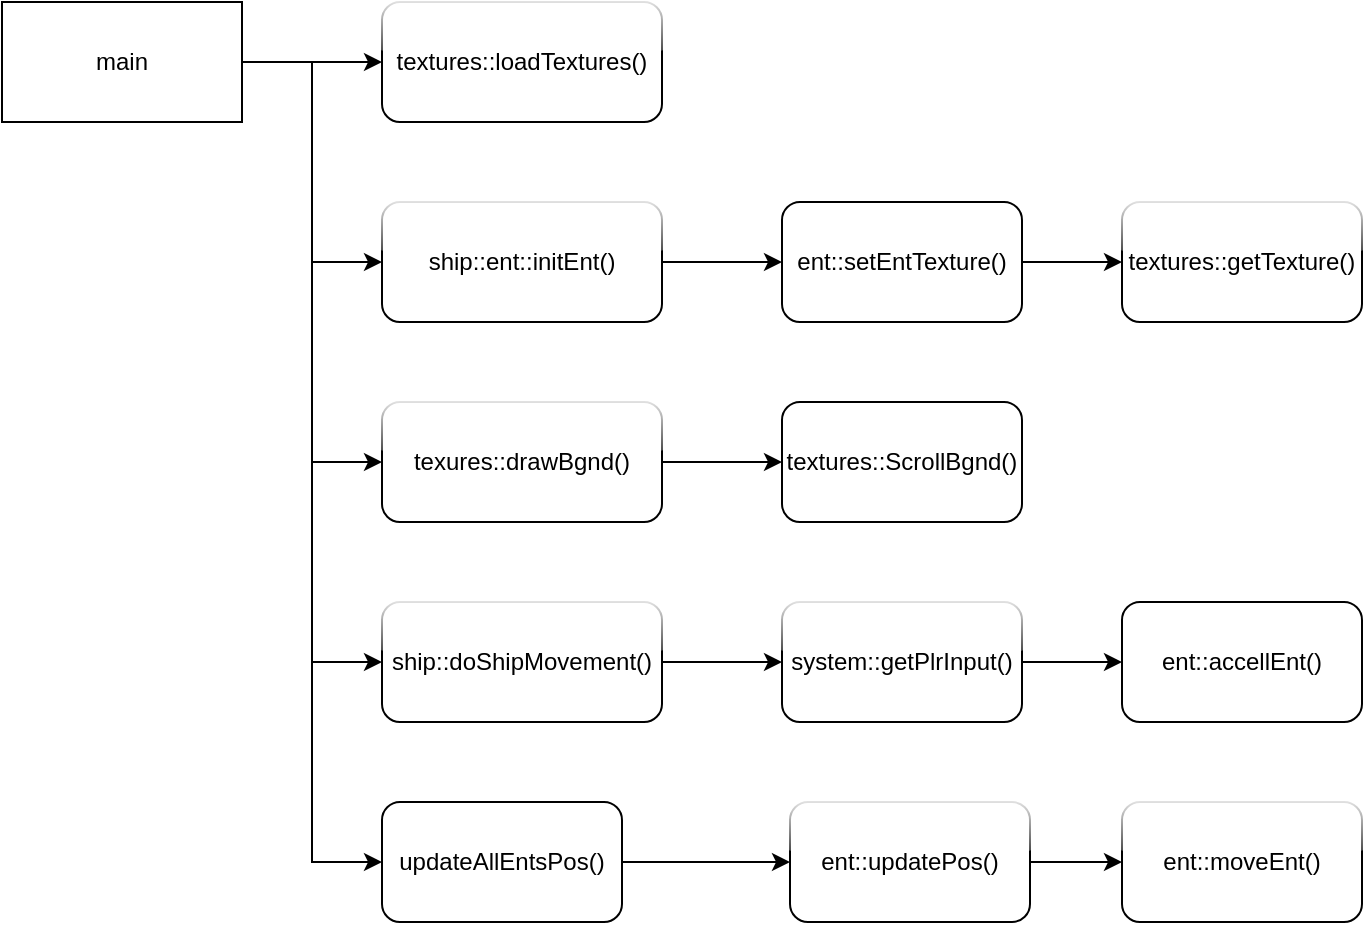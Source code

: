 <mxfile version="25.0.1">
  <diagram name="Page-1" id="8DbvokW37GbaBJ7uTXaC">
    <mxGraphModel dx="1434" dy="782" grid="1" gridSize="10" guides="1" tooltips="1" connect="1" arrows="1" fold="1" page="1" pageScale="1" pageWidth="827" pageHeight="1169" math="0" shadow="0">
      <root>
        <mxCell id="0" />
        <mxCell id="1" parent="0" />
        <mxCell id="BoBLUzsj1__KrqfsjiQI-2" style="edgeStyle=orthogonalEdgeStyle;rounded=0;orthogonalLoop=1;jettySize=auto;html=1;" edge="1" parent="1" source="BoBLUzsj1__KrqfsjiQI-1" target="BoBLUzsj1__KrqfsjiQI-3">
          <mxGeometry relative="1" as="geometry">
            <mxPoint x="190" y="50" as="targetPoint" />
          </mxGeometry>
        </mxCell>
        <mxCell id="BoBLUzsj1__KrqfsjiQI-5" style="edgeStyle=orthogonalEdgeStyle;rounded=0;orthogonalLoop=1;jettySize=auto;html=1;entryX=0;entryY=0.5;entryDx=0;entryDy=0;" edge="1" parent="1" source="BoBLUzsj1__KrqfsjiQI-1" target="BoBLUzsj1__KrqfsjiQI-4">
          <mxGeometry relative="1" as="geometry" />
        </mxCell>
        <mxCell id="BoBLUzsj1__KrqfsjiQI-12" style="edgeStyle=orthogonalEdgeStyle;rounded=0;orthogonalLoop=1;jettySize=auto;html=1;entryX=0;entryY=0.5;entryDx=0;entryDy=0;" edge="1" parent="1" source="BoBLUzsj1__KrqfsjiQI-1" target="BoBLUzsj1__KrqfsjiQI-11">
          <mxGeometry relative="1" as="geometry" />
        </mxCell>
        <mxCell id="BoBLUzsj1__KrqfsjiQI-18" style="edgeStyle=orthogonalEdgeStyle;rounded=0;orthogonalLoop=1;jettySize=auto;html=1;entryX=0;entryY=0.5;entryDx=0;entryDy=0;" edge="1" parent="1" source="BoBLUzsj1__KrqfsjiQI-1" target="BoBLUzsj1__KrqfsjiQI-17">
          <mxGeometry relative="1" as="geometry" />
        </mxCell>
        <mxCell id="BoBLUzsj1__KrqfsjiQI-24" style="edgeStyle=orthogonalEdgeStyle;rounded=0;orthogonalLoop=1;jettySize=auto;html=1;entryX=0;entryY=0.5;entryDx=0;entryDy=0;" edge="1" parent="1" source="BoBLUzsj1__KrqfsjiQI-1" target="BoBLUzsj1__KrqfsjiQI-23">
          <mxGeometry relative="1" as="geometry" />
        </mxCell>
        <mxCell id="BoBLUzsj1__KrqfsjiQI-1" value="&lt;div&gt;main&lt;/div&gt;" style="rounded=0;whiteSpace=wrap;html=1;" vertex="1" parent="1">
          <mxGeometry x="20" y="20" width="120" height="60" as="geometry" />
        </mxCell>
        <mxCell id="BoBLUzsj1__KrqfsjiQI-3" value="textures::loadTextures()" style="rounded=1;whiteSpace=wrap;html=1;glass=1;" vertex="1" parent="1">
          <mxGeometry x="210" y="20" width="140" height="60" as="geometry" />
        </mxCell>
        <mxCell id="BoBLUzsj1__KrqfsjiQI-6" style="edgeStyle=orthogonalEdgeStyle;rounded=0;orthogonalLoop=1;jettySize=auto;html=1;" edge="1" parent="1" source="BoBLUzsj1__KrqfsjiQI-4" target="BoBLUzsj1__KrqfsjiQI-7">
          <mxGeometry relative="1" as="geometry">
            <mxPoint x="410" y="150" as="targetPoint" />
          </mxGeometry>
        </mxCell>
        <mxCell id="BoBLUzsj1__KrqfsjiQI-4" value="ship::ent::initEnt()" style="rounded=1;whiteSpace=wrap;html=1;glass=1;" vertex="1" parent="1">
          <mxGeometry x="210" y="120" width="140" height="60" as="geometry" />
        </mxCell>
        <mxCell id="BoBLUzsj1__KrqfsjiQI-8" style="edgeStyle=orthogonalEdgeStyle;rounded=0;orthogonalLoop=1;jettySize=auto;html=1;" edge="1" parent="1" source="BoBLUzsj1__KrqfsjiQI-7" target="BoBLUzsj1__KrqfsjiQI-9">
          <mxGeometry relative="1" as="geometry">
            <mxPoint x="590" y="150" as="targetPoint" />
          </mxGeometry>
        </mxCell>
        <mxCell id="BoBLUzsj1__KrqfsjiQI-7" value="ent::setEntTexture()" style="rounded=1;whiteSpace=wrap;html=1;" vertex="1" parent="1">
          <mxGeometry x="410" y="120" width="120" height="60" as="geometry" />
        </mxCell>
        <mxCell id="BoBLUzsj1__KrqfsjiQI-9" value="textures::getTexture()" style="rounded=1;whiteSpace=wrap;html=1;glass=1;" vertex="1" parent="1">
          <mxGeometry x="580" y="120" width="120" height="60" as="geometry" />
        </mxCell>
        <mxCell id="BoBLUzsj1__KrqfsjiQI-13" style="edgeStyle=orthogonalEdgeStyle;rounded=0;orthogonalLoop=1;jettySize=auto;html=1;" edge="1" parent="1" source="BoBLUzsj1__KrqfsjiQI-11" target="BoBLUzsj1__KrqfsjiQI-14">
          <mxGeometry relative="1" as="geometry">
            <mxPoint x="410" y="350" as="targetPoint" />
          </mxGeometry>
        </mxCell>
        <mxCell id="BoBLUzsj1__KrqfsjiQI-11" value="ship::doShipMovement()" style="rounded=1;whiteSpace=wrap;html=1;glass=1;" vertex="1" parent="1">
          <mxGeometry x="210" y="320" width="140" height="60" as="geometry" />
        </mxCell>
        <mxCell id="BoBLUzsj1__KrqfsjiQI-15" style="edgeStyle=orthogonalEdgeStyle;rounded=0;orthogonalLoop=1;jettySize=auto;html=1;" edge="1" parent="1" source="BoBLUzsj1__KrqfsjiQI-14" target="BoBLUzsj1__KrqfsjiQI-16">
          <mxGeometry relative="1" as="geometry">
            <mxPoint x="620" y="350" as="targetPoint" />
          </mxGeometry>
        </mxCell>
        <mxCell id="BoBLUzsj1__KrqfsjiQI-14" value="system::getPlrInput()" style="rounded=1;whiteSpace=wrap;html=1;glass=1;" vertex="1" parent="1">
          <mxGeometry x="410" y="320" width="120" height="60" as="geometry" />
        </mxCell>
        <mxCell id="BoBLUzsj1__KrqfsjiQI-16" value="ent::accellEnt()" style="rounded=1;whiteSpace=wrap;html=1;" vertex="1" parent="1">
          <mxGeometry x="580" y="320" width="120" height="60" as="geometry" />
        </mxCell>
        <mxCell id="BoBLUzsj1__KrqfsjiQI-19" style="edgeStyle=orthogonalEdgeStyle;rounded=0;orthogonalLoop=1;jettySize=auto;html=1;" edge="1" parent="1" source="BoBLUzsj1__KrqfsjiQI-17" target="BoBLUzsj1__KrqfsjiQI-20">
          <mxGeometry relative="1" as="geometry">
            <mxPoint x="420" y="250" as="targetPoint" />
          </mxGeometry>
        </mxCell>
        <mxCell id="BoBLUzsj1__KrqfsjiQI-17" value="texures::drawBgnd()" style="rounded=1;whiteSpace=wrap;html=1;glass=1;" vertex="1" parent="1">
          <mxGeometry x="210" y="220" width="140" height="60" as="geometry" />
        </mxCell>
        <mxCell id="BoBLUzsj1__KrqfsjiQI-20" value="textures::ScrollBgnd()" style="rounded=1;whiteSpace=wrap;html=1;" vertex="1" parent="1">
          <mxGeometry x="410" y="220" width="120" height="60" as="geometry" />
        </mxCell>
        <mxCell id="BoBLUzsj1__KrqfsjiQI-25" style="edgeStyle=orthogonalEdgeStyle;rounded=0;orthogonalLoop=1;jettySize=auto;html=1;" edge="1" parent="1" source="BoBLUzsj1__KrqfsjiQI-23" target="BoBLUzsj1__KrqfsjiQI-26">
          <mxGeometry relative="1" as="geometry">
            <mxPoint x="480" y="450" as="targetPoint" />
          </mxGeometry>
        </mxCell>
        <mxCell id="BoBLUzsj1__KrqfsjiQI-23" value="updateAllEntsPos()" style="rounded=1;whiteSpace=wrap;html=1;" vertex="1" parent="1">
          <mxGeometry x="210" y="420" width="120" height="60" as="geometry" />
        </mxCell>
        <mxCell id="BoBLUzsj1__KrqfsjiQI-28" style="edgeStyle=orthogonalEdgeStyle;rounded=0;orthogonalLoop=1;jettySize=auto;html=1;" edge="1" parent="1" source="BoBLUzsj1__KrqfsjiQI-26" target="BoBLUzsj1__KrqfsjiQI-27">
          <mxGeometry relative="1" as="geometry" />
        </mxCell>
        <mxCell id="BoBLUzsj1__KrqfsjiQI-26" value="ent::updatePos()" style="rounded=1;whiteSpace=wrap;html=1;glass=1;" vertex="1" parent="1">
          <mxGeometry x="414" y="420" width="120" height="60" as="geometry" />
        </mxCell>
        <mxCell id="BoBLUzsj1__KrqfsjiQI-27" value="ent::moveEnt()" style="rounded=1;whiteSpace=wrap;html=1;glass=1;" vertex="1" parent="1">
          <mxGeometry x="580" y="420" width="120" height="60" as="geometry" />
        </mxCell>
      </root>
    </mxGraphModel>
  </diagram>
</mxfile>
